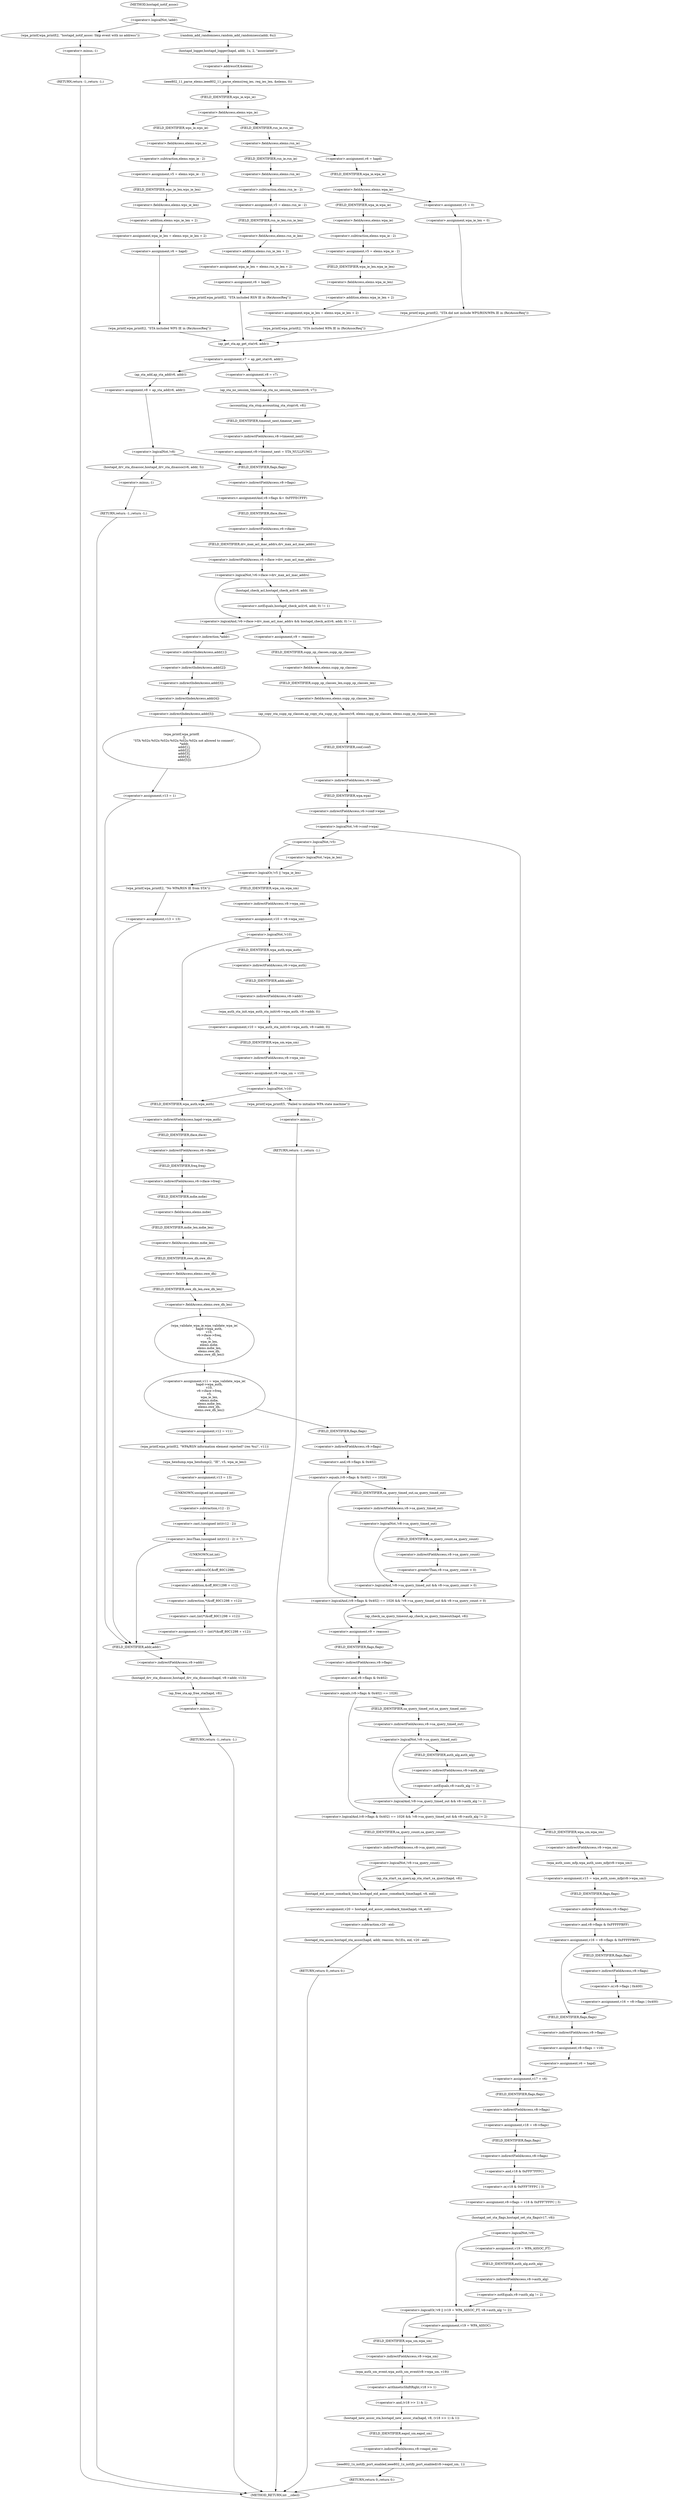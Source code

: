 digraph hostapd_notif_assoc {  
"1000145" [label = "(<operator>.logicalNot,!addr)" ]
"1000148" [label = "(wpa_printf,wpa_printf(2, \"hostapd_notif_assoc: Skip event with no address\"))" ]
"1000151" [label = "(RETURN,return -1;,return -1;)" ]
"1000152" [label = "(<operator>.minus,-1)" ]
"1000154" [label = "(random_add_randomness,random_add_randomness(addr, 6u))" ]
"1000157" [label = "(hostapd_logger,hostapd_logger(hapd, addr, 1u, 2, \"associated\"))" ]
"1000163" [label = "(ieee802_11_parse_elems,ieee802_11_parse_elems(req_ies, req_ies_len, &elems, 0))" ]
"1000166" [label = "(<operator>.addressOf,&elems)" ]
"1000170" [label = "(<operator>.fieldAccess,elems.wps_ie)" ]
"1000172" [label = "(FIELD_IDENTIFIER,wps_ie,wps_ie)" ]
"1000174" [label = "(<operator>.assignment,v5 = elems.wps_ie - 2)" ]
"1000176" [label = "(<operator>.subtraction,elems.wps_ie - 2)" ]
"1000177" [label = "(<operator>.fieldAccess,elems.wps_ie)" ]
"1000179" [label = "(FIELD_IDENTIFIER,wps_ie,wps_ie)" ]
"1000181" [label = "(<operator>.assignment,wpa_ie_len = elems.wps_ie_len + 2)" ]
"1000183" [label = "(<operator>.addition,elems.wps_ie_len + 2)" ]
"1000184" [label = "(<operator>.fieldAccess,elems.wps_ie_len)" ]
"1000186" [label = "(FIELD_IDENTIFIER,wps_ie_len,wps_ie_len)" ]
"1000188" [label = "(<operator>.assignment,v6 = hapd)" ]
"1000191" [label = "(wpa_printf,wpa_printf(2, \"STA included WPS IE in (Re)AssocReq\"))" ]
"1000196" [label = "(<operator>.fieldAccess,elems.rsn_ie)" ]
"1000198" [label = "(FIELD_IDENTIFIER,rsn_ie,rsn_ie)" ]
"1000200" [label = "(<operator>.assignment,v5 = elems.rsn_ie - 2)" ]
"1000202" [label = "(<operator>.subtraction,elems.rsn_ie - 2)" ]
"1000203" [label = "(<operator>.fieldAccess,elems.rsn_ie)" ]
"1000205" [label = "(FIELD_IDENTIFIER,rsn_ie,rsn_ie)" ]
"1000207" [label = "(<operator>.assignment,wpa_ie_len = elems.rsn_ie_len + 2)" ]
"1000209" [label = "(<operator>.addition,elems.rsn_ie_len + 2)" ]
"1000210" [label = "(<operator>.fieldAccess,elems.rsn_ie_len)" ]
"1000212" [label = "(FIELD_IDENTIFIER,rsn_ie_len,rsn_ie_len)" ]
"1000214" [label = "(<operator>.assignment,v6 = hapd)" ]
"1000217" [label = "(wpa_printf,wpa_printf(2, \"STA included RSN IE in (Re)AssocReq\"))" ]
"1000222" [label = "(<operator>.assignment,v6 = hapd)" ]
"1000226" [label = "(<operator>.fieldAccess,elems.wpa_ie)" ]
"1000228" [label = "(FIELD_IDENTIFIER,wpa_ie,wpa_ie)" ]
"1000230" [label = "(<operator>.assignment,v5 = elems.wpa_ie - 2)" ]
"1000232" [label = "(<operator>.subtraction,elems.wpa_ie - 2)" ]
"1000233" [label = "(<operator>.fieldAccess,elems.wpa_ie)" ]
"1000235" [label = "(FIELD_IDENTIFIER,wpa_ie,wpa_ie)" ]
"1000237" [label = "(<operator>.assignment,wpa_ie_len = elems.wpa_ie_len + 2)" ]
"1000239" [label = "(<operator>.addition,elems.wpa_ie_len + 2)" ]
"1000240" [label = "(<operator>.fieldAccess,elems.wpa_ie_len)" ]
"1000242" [label = "(FIELD_IDENTIFIER,wpa_ie_len,wpa_ie_len)" ]
"1000244" [label = "(wpa_printf,wpa_printf(2, \"STA included WPA IE in (Re)AssocReq\"))" ]
"1000249" [label = "(<operator>.assignment,v5 = 0)" ]
"1000252" [label = "(<operator>.assignment,wpa_ie_len = 0)" ]
"1000255" [label = "(wpa_printf,wpa_printf(2, \"STA did not include WPS/RSN/WPA IE in (Re)AssocReq\"))" ]
"1000258" [label = "(<operator>.assignment,v7 = ap_get_sta(v6, addr))" ]
"1000260" [label = "(ap_get_sta,ap_get_sta(v6, addr))" ]
"1000266" [label = "(<operator>.assignment,v8 = v7)" ]
"1000269" [label = "(ap_sta_no_session_timeout,ap_sta_no_session_timeout(v6, v7))" ]
"1000272" [label = "(accounting_sta_stop,accounting_sta_stop(v6, v8))" ]
"1000275" [label = "(<operator>.assignment,v8->timeout_next = STA_NULLFUNC)" ]
"1000276" [label = "(<operator>.indirectFieldAccess,v8->timeout_next)" ]
"1000278" [label = "(FIELD_IDENTIFIER,timeout_next,timeout_next)" ]
"1000282" [label = "(<operator>.assignment,v8 = ap_sta_add(v6, addr))" ]
"1000284" [label = "(ap_sta_add,ap_sta_add(v6, addr))" ]
"1000288" [label = "(<operator>.logicalNot,!v8)" ]
"1000291" [label = "(hostapd_drv_sta_disassoc,hostapd_drv_sta_disassoc(v6, addr, 5))" ]
"1000295" [label = "(RETURN,return -1;,return -1;)" ]
"1000296" [label = "(<operator>.minus,-1)" ]
"1000298" [label = "(<operators>.assignmentAnd,v8->flags &= 0xFFFECFFF)" ]
"1000299" [label = "(<operator>.indirectFieldAccess,v8->flags)" ]
"1000301" [label = "(FIELD_IDENTIFIER,flags,flags)" ]
"1000304" [label = "(<operator>.logicalAnd,!v6->iface->drv_max_acl_mac_addrs && hostapd_check_acl(v6, addr, 0) != 1)" ]
"1000305" [label = "(<operator>.logicalNot,!v6->iface->drv_max_acl_mac_addrs)" ]
"1000306" [label = "(<operator>.indirectFieldAccess,v6->iface->drv_max_acl_mac_addrs)" ]
"1000307" [label = "(<operator>.indirectFieldAccess,v6->iface)" ]
"1000309" [label = "(FIELD_IDENTIFIER,iface,iface)" ]
"1000310" [label = "(FIELD_IDENTIFIER,drv_max_acl_mac_addrs,drv_max_acl_mac_addrs)" ]
"1000311" [label = "(<operator>.notEquals,hostapd_check_acl(v6, addr, 0) != 1)" ]
"1000312" [label = "(hostapd_check_acl,hostapd_check_acl(v6, addr, 0))" ]
"1000318" [label = "(wpa_printf,wpa_printf(\n      3,\n      \"STA %02x:%02x:%02x:%02x:%02x:%02x not allowed to connect\",\n      *addr,\n      addr[1],\n      addr[2],\n      addr[3],\n      addr[4],\n      addr[5]))" ]
"1000321" [label = "(<operator>.indirection,*addr)" ]
"1000323" [label = "(<operator>.indirectIndexAccess,addr[1])" ]
"1000326" [label = "(<operator>.indirectIndexAccess,addr[2])" ]
"1000329" [label = "(<operator>.indirectIndexAccess,addr[3])" ]
"1000332" [label = "(<operator>.indirectIndexAccess,addr[4])" ]
"1000335" [label = "(<operator>.indirectIndexAccess,addr[5])" ]
"1000338" [label = "(<operator>.assignment,v13 = 1)" ]
"1000342" [label = "(<operator>.assignment,v9 = reassoc)" ]
"1000345" [label = "(ap_copy_sta_supp_op_classes,ap_copy_sta_supp_op_classes(v8, elems.supp_op_classes, elems.supp_op_classes_len))" ]
"1000347" [label = "(<operator>.fieldAccess,elems.supp_op_classes)" ]
"1000349" [label = "(FIELD_IDENTIFIER,supp_op_classes,supp_op_classes)" ]
"1000350" [label = "(<operator>.fieldAccess,elems.supp_op_classes_len)" ]
"1000352" [label = "(FIELD_IDENTIFIER,supp_op_classes_len,supp_op_classes_len)" ]
"1000354" [label = "(<operator>.logicalNot,!v6->conf->wpa)" ]
"1000355" [label = "(<operator>.indirectFieldAccess,v6->conf->wpa)" ]
"1000356" [label = "(<operator>.indirectFieldAccess,v6->conf)" ]
"1000358" [label = "(FIELD_IDENTIFIER,conf,conf)" ]
"1000359" [label = "(FIELD_IDENTIFIER,wpa,wpa)" ]
"1000362" [label = "(<operator>.logicalOr,!v5 || !wpa_ie_len)" ]
"1000363" [label = "(<operator>.logicalNot,!v5)" ]
"1000365" [label = "(<operator>.logicalNot,!wpa_ie_len)" ]
"1000368" [label = "(wpa_printf,wpa_printf(2, \"No WPA/RSN IE from STA\"))" ]
"1000371" [label = "(<operator>.assignment,v13 = 13)" ]
"1000375" [label = "(hostapd_drv_sta_disassoc,hostapd_drv_sta_disassoc(hapd, v8->addr, v13))" ]
"1000377" [label = "(<operator>.indirectFieldAccess,v8->addr)" ]
"1000379" [label = "(FIELD_IDENTIFIER,addr,addr)" ]
"1000381" [label = "(ap_free_sta,ap_free_sta(hapd, v8))" ]
"1000384" [label = "(RETURN,return -1;,return -1;)" ]
"1000385" [label = "(<operator>.minus,-1)" ]
"1000387" [label = "(<operator>.assignment,v10 = v8->wpa_sm)" ]
"1000389" [label = "(<operator>.indirectFieldAccess,v8->wpa_sm)" ]
"1000391" [label = "(FIELD_IDENTIFIER,wpa_sm,wpa_sm)" ]
"1000393" [label = "(<operator>.logicalNot,!v10)" ]
"1000396" [label = "(<operator>.assignment,v10 = wpa_auth_sta_init(v6->wpa_auth, v8->addr, 0))" ]
"1000398" [label = "(wpa_auth_sta_init,wpa_auth_sta_init(v6->wpa_auth, v8->addr, 0))" ]
"1000399" [label = "(<operator>.indirectFieldAccess,v6->wpa_auth)" ]
"1000401" [label = "(FIELD_IDENTIFIER,wpa_auth,wpa_auth)" ]
"1000402" [label = "(<operator>.indirectFieldAccess,v8->addr)" ]
"1000404" [label = "(FIELD_IDENTIFIER,addr,addr)" ]
"1000406" [label = "(<operator>.assignment,v8->wpa_sm = v10)" ]
"1000407" [label = "(<operator>.indirectFieldAccess,v8->wpa_sm)" ]
"1000409" [label = "(FIELD_IDENTIFIER,wpa_sm,wpa_sm)" ]
"1000412" [label = "(<operator>.logicalNot,!v10)" ]
"1000415" [label = "(wpa_printf,wpa_printf(5, \"Failed to initialize WPA state machine\"))" ]
"1000418" [label = "(RETURN,return -1;,return -1;)" ]
"1000419" [label = "(<operator>.minus,-1)" ]
"1000421" [label = "(<operator>.assignment,v11 = wpa_validate_wpa_ie(\n          hapd->wpa_auth,\n          v10,\n          v6->iface->freq,\n          v5,\n          wpa_ie_len,\n          elems.mdie,\n          elems.mdie_len,\n          elems.owe_dh,\n          elems.owe_dh_len))" ]
"1000423" [label = "(wpa_validate_wpa_ie,wpa_validate_wpa_ie(\n          hapd->wpa_auth,\n          v10,\n          v6->iface->freq,\n          v5,\n          wpa_ie_len,\n          elems.mdie,\n          elems.mdie_len,\n          elems.owe_dh,\n          elems.owe_dh_len))" ]
"1000424" [label = "(<operator>.indirectFieldAccess,hapd->wpa_auth)" ]
"1000426" [label = "(FIELD_IDENTIFIER,wpa_auth,wpa_auth)" ]
"1000428" [label = "(<operator>.indirectFieldAccess,v6->iface->freq)" ]
"1000429" [label = "(<operator>.indirectFieldAccess,v6->iface)" ]
"1000431" [label = "(FIELD_IDENTIFIER,iface,iface)" ]
"1000432" [label = "(FIELD_IDENTIFIER,freq,freq)" ]
"1000435" [label = "(<operator>.fieldAccess,elems.mdie)" ]
"1000437" [label = "(FIELD_IDENTIFIER,mdie,mdie)" ]
"1000438" [label = "(<operator>.fieldAccess,elems.mdie_len)" ]
"1000440" [label = "(FIELD_IDENTIFIER,mdie_len,mdie_len)" ]
"1000441" [label = "(<operator>.fieldAccess,elems.owe_dh)" ]
"1000443" [label = "(FIELD_IDENTIFIER,owe_dh,owe_dh)" ]
"1000444" [label = "(<operator>.fieldAccess,elems.owe_dh_len)" ]
"1000446" [label = "(FIELD_IDENTIFIER,owe_dh_len,owe_dh_len)" ]
"1000450" [label = "(<operator>.assignment,v12 = v11)" ]
"1000453" [label = "(wpa_printf,wpa_printf(2, \"WPA/RSN information element rejected? (res %u)\", v11))" ]
"1000457" [label = "(wpa_hexdump,wpa_hexdump(2, \"IE\", v5, wpa_ie_len))" ]
"1000462" [label = "(<operator>.assignment,v13 = 13)" ]
"1000466" [label = "(<operator>.lessThan,(unsigned int)(v12 - 2) < 7)" ]
"1000467" [label = "(<operator>.cast,(unsigned int)(v12 - 2))" ]
"1000468" [label = "(UNKNOWN,unsigned int,unsigned int)" ]
"1000469" [label = "(<operator>.subtraction,v12 - 2)" ]
"1000473" [label = "(<operator>.assignment,v13 = (int)*(&off_80C1298 + v12))" ]
"1000475" [label = "(<operator>.cast,(int)*(&off_80C1298 + v12))" ]
"1000476" [label = "(UNKNOWN,int,int)" ]
"1000477" [label = "(<operator>.indirection,*(&off_80C1298 + v12))" ]
"1000478" [label = "(<operator>.addition,&off_80C1298 + v12)" ]
"1000479" [label = "(<operator>.addressOf,&off_80C1298)" ]
"1000484" [label = "(<operator>.logicalAnd,(v8->flags & 0x402) == 1026 && !v8->sa_query_timed_out && v8->sa_query_count > 0)" ]
"1000485" [label = "(<operator>.equals,(v8->flags & 0x402) == 1026)" ]
"1000486" [label = "(<operator>.and,v8->flags & 0x402)" ]
"1000487" [label = "(<operator>.indirectFieldAccess,v8->flags)" ]
"1000489" [label = "(FIELD_IDENTIFIER,flags,flags)" ]
"1000492" [label = "(<operator>.logicalAnd,!v8->sa_query_timed_out && v8->sa_query_count > 0)" ]
"1000493" [label = "(<operator>.logicalNot,!v8->sa_query_timed_out)" ]
"1000494" [label = "(<operator>.indirectFieldAccess,v8->sa_query_timed_out)" ]
"1000496" [label = "(FIELD_IDENTIFIER,sa_query_timed_out,sa_query_timed_out)" ]
"1000497" [label = "(<operator>.greaterThan,v8->sa_query_count > 0)" ]
"1000498" [label = "(<operator>.indirectFieldAccess,v8->sa_query_count)" ]
"1000500" [label = "(FIELD_IDENTIFIER,sa_query_count,sa_query_count)" ]
"1000502" [label = "(ap_check_sa_query_timeout,ap_check_sa_query_timeout(hapd, v8))" ]
"1000505" [label = "(<operator>.assignment,v9 = reassoc)" ]
"1000509" [label = "(<operator>.logicalAnd,(v8->flags & 0x402) == 1026 && !v8->sa_query_timed_out && v8->auth_alg != 2)" ]
"1000510" [label = "(<operator>.equals,(v8->flags & 0x402) == 1026)" ]
"1000511" [label = "(<operator>.and,v8->flags & 0x402)" ]
"1000512" [label = "(<operator>.indirectFieldAccess,v8->flags)" ]
"1000514" [label = "(FIELD_IDENTIFIER,flags,flags)" ]
"1000517" [label = "(<operator>.logicalAnd,!v8->sa_query_timed_out && v8->auth_alg != 2)" ]
"1000518" [label = "(<operator>.logicalNot,!v8->sa_query_timed_out)" ]
"1000519" [label = "(<operator>.indirectFieldAccess,v8->sa_query_timed_out)" ]
"1000521" [label = "(FIELD_IDENTIFIER,sa_query_timed_out,sa_query_timed_out)" ]
"1000522" [label = "(<operator>.notEquals,v8->auth_alg != 2)" ]
"1000523" [label = "(<operator>.indirectFieldAccess,v8->auth_alg)" ]
"1000525" [label = "(FIELD_IDENTIFIER,auth_alg,auth_alg)" ]
"1000529" [label = "(<operator>.logicalNot,!v8->sa_query_count)" ]
"1000530" [label = "(<operator>.indirectFieldAccess,v8->sa_query_count)" ]
"1000532" [label = "(FIELD_IDENTIFIER,sa_query_count,sa_query_count)" ]
"1000533" [label = "(ap_sta_start_sa_query,ap_sta_start_sa_query(hapd, v8))" ]
"1000536" [label = "(<operator>.assignment,v20 = hostapd_eid_assoc_comeback_time(hapd, v8, eid))" ]
"1000538" [label = "(hostapd_eid_assoc_comeback_time,hostapd_eid_assoc_comeback_time(hapd, v8, eid))" ]
"1000542" [label = "(hostapd_sta_assoc,hostapd_sta_assoc(hapd, addr, reassoc, 0x1Eu, eid, v20 - eid))" ]
"1000548" [label = "(<operator>.subtraction,v20 - eid)" ]
"1000551" [label = "(RETURN,return 0;,return 0;)" ]
"1000553" [label = "(<operator>.assignment,v15 = wpa_auth_uses_mfp(v8->wpa_sm))" ]
"1000555" [label = "(wpa_auth_uses_mfp,wpa_auth_uses_mfp(v8->wpa_sm))" ]
"1000556" [label = "(<operator>.indirectFieldAccess,v8->wpa_sm)" ]
"1000558" [label = "(FIELD_IDENTIFIER,wpa_sm,wpa_sm)" ]
"1000559" [label = "(<operator>.assignment,v16 = v8->flags & 0xFFFFFBFF)" ]
"1000561" [label = "(<operator>.and,v8->flags & 0xFFFFFBFF)" ]
"1000562" [label = "(<operator>.indirectFieldAccess,v8->flags)" ]
"1000564" [label = "(FIELD_IDENTIFIER,flags,flags)" ]
"1000568" [label = "(<operator>.assignment,v16 = v8->flags | 0x400)" ]
"1000570" [label = "(<operator>.or,v8->flags | 0x400)" ]
"1000571" [label = "(<operator>.indirectFieldAccess,v8->flags)" ]
"1000573" [label = "(FIELD_IDENTIFIER,flags,flags)" ]
"1000575" [label = "(<operator>.assignment,v8->flags = v16)" ]
"1000576" [label = "(<operator>.indirectFieldAccess,v8->flags)" ]
"1000578" [label = "(FIELD_IDENTIFIER,flags,flags)" ]
"1000580" [label = "(<operator>.assignment,v6 = hapd)" ]
"1000584" [label = "(<operator>.assignment,v17 = v6)" ]
"1000587" [label = "(<operator>.assignment,v18 = v8->flags)" ]
"1000589" [label = "(<operator>.indirectFieldAccess,v8->flags)" ]
"1000591" [label = "(FIELD_IDENTIFIER,flags,flags)" ]
"1000592" [label = "(<operator>.assignment,v8->flags = v18 & 0xFFF7FFFC | 3)" ]
"1000593" [label = "(<operator>.indirectFieldAccess,v8->flags)" ]
"1000595" [label = "(FIELD_IDENTIFIER,flags,flags)" ]
"1000596" [label = "(<operator>.or,v18 & 0xFFF7FFFC | 3)" ]
"1000597" [label = "(<operator>.and,v18 & 0xFFF7FFFC)" ]
"1000601" [label = "(hostapd_set_sta_flags,hostapd_set_sta_flags(v17, v8))" ]
"1000605" [label = "(<operator>.logicalOr,!v9 || (v19 = WPA_ASSOC_FT, v8->auth_alg != 2))" ]
"1000606" [label = "(<operator>.logicalNot,!v9)" ]
"1000609" [label = "(<operator>.assignment,v19 = WPA_ASSOC_FT)" ]
"1000612" [label = "(<operator>.notEquals,v8->auth_alg != 2)" ]
"1000613" [label = "(<operator>.indirectFieldAccess,v8->auth_alg)" ]
"1000615" [label = "(FIELD_IDENTIFIER,auth_alg,auth_alg)" ]
"1000617" [label = "(<operator>.assignment,v19 = WPA_ASSOC)" ]
"1000620" [label = "(wpa_auth_sm_event,wpa_auth_sm_event(v8->wpa_sm, v19))" ]
"1000621" [label = "(<operator>.indirectFieldAccess,v8->wpa_sm)" ]
"1000623" [label = "(FIELD_IDENTIFIER,wpa_sm,wpa_sm)" ]
"1000625" [label = "(hostapd_new_assoc_sta,hostapd_new_assoc_sta(hapd, v8, (v18 >> 1) & 1))" ]
"1000628" [label = "(<operator>.and,(v18 >> 1) & 1)" ]
"1000629" [label = "(<operator>.arithmeticShiftRight,v18 >> 1)" ]
"1000633" [label = "(ieee802_1x_notify_port_enabled,ieee802_1x_notify_port_enabled(v8->eapol_sm, 1))" ]
"1000634" [label = "(<operator>.indirectFieldAccess,v8->eapol_sm)" ]
"1000636" [label = "(FIELD_IDENTIFIER,eapol_sm,eapol_sm)" ]
"1000638" [label = "(RETURN,return 0;,return 0;)" ]
"1000119" [label = "(METHOD,hostapd_notif_assoc)" ]
"1000640" [label = "(METHOD_RETURN,int __cdecl)" ]
  "1000145" -> "1000148" 
  "1000145" -> "1000154" 
  "1000148" -> "1000152" 
  "1000151" -> "1000640" 
  "1000152" -> "1000151" 
  "1000154" -> "1000157" 
  "1000157" -> "1000166" 
  "1000163" -> "1000172" 
  "1000166" -> "1000163" 
  "1000170" -> "1000179" 
  "1000170" -> "1000198" 
  "1000172" -> "1000170" 
  "1000174" -> "1000186" 
  "1000176" -> "1000174" 
  "1000177" -> "1000176" 
  "1000179" -> "1000177" 
  "1000181" -> "1000188" 
  "1000183" -> "1000181" 
  "1000184" -> "1000183" 
  "1000186" -> "1000184" 
  "1000188" -> "1000191" 
  "1000191" -> "1000260" 
  "1000196" -> "1000205" 
  "1000196" -> "1000222" 
  "1000198" -> "1000196" 
  "1000200" -> "1000212" 
  "1000202" -> "1000200" 
  "1000203" -> "1000202" 
  "1000205" -> "1000203" 
  "1000207" -> "1000214" 
  "1000209" -> "1000207" 
  "1000210" -> "1000209" 
  "1000212" -> "1000210" 
  "1000214" -> "1000217" 
  "1000217" -> "1000260" 
  "1000222" -> "1000228" 
  "1000226" -> "1000235" 
  "1000226" -> "1000249" 
  "1000228" -> "1000226" 
  "1000230" -> "1000242" 
  "1000232" -> "1000230" 
  "1000233" -> "1000232" 
  "1000235" -> "1000233" 
  "1000237" -> "1000244" 
  "1000239" -> "1000237" 
  "1000240" -> "1000239" 
  "1000242" -> "1000240" 
  "1000244" -> "1000260" 
  "1000249" -> "1000252" 
  "1000252" -> "1000255" 
  "1000255" -> "1000260" 
  "1000258" -> "1000266" 
  "1000258" -> "1000284" 
  "1000260" -> "1000258" 
  "1000266" -> "1000269" 
  "1000269" -> "1000272" 
  "1000272" -> "1000278" 
  "1000275" -> "1000301" 
  "1000276" -> "1000275" 
  "1000278" -> "1000276" 
  "1000282" -> "1000288" 
  "1000284" -> "1000282" 
  "1000288" -> "1000291" 
  "1000288" -> "1000301" 
  "1000291" -> "1000296" 
  "1000295" -> "1000640" 
  "1000296" -> "1000295" 
  "1000298" -> "1000309" 
  "1000299" -> "1000298" 
  "1000301" -> "1000299" 
  "1000304" -> "1000321" 
  "1000304" -> "1000342" 
  "1000305" -> "1000304" 
  "1000305" -> "1000312" 
  "1000306" -> "1000305" 
  "1000307" -> "1000310" 
  "1000309" -> "1000307" 
  "1000310" -> "1000306" 
  "1000311" -> "1000304" 
  "1000312" -> "1000311" 
  "1000318" -> "1000338" 
  "1000321" -> "1000323" 
  "1000323" -> "1000326" 
  "1000326" -> "1000329" 
  "1000329" -> "1000332" 
  "1000332" -> "1000335" 
  "1000335" -> "1000318" 
  "1000338" -> "1000379" 
  "1000342" -> "1000349" 
  "1000345" -> "1000358" 
  "1000347" -> "1000352" 
  "1000349" -> "1000347" 
  "1000350" -> "1000345" 
  "1000352" -> "1000350" 
  "1000354" -> "1000584" 
  "1000354" -> "1000363" 
  "1000355" -> "1000354" 
  "1000356" -> "1000359" 
  "1000358" -> "1000356" 
  "1000359" -> "1000355" 
  "1000362" -> "1000368" 
  "1000362" -> "1000391" 
  "1000363" -> "1000362" 
  "1000363" -> "1000365" 
  "1000365" -> "1000362" 
  "1000368" -> "1000371" 
  "1000371" -> "1000379" 
  "1000375" -> "1000381" 
  "1000377" -> "1000375" 
  "1000379" -> "1000377" 
  "1000381" -> "1000385" 
  "1000384" -> "1000640" 
  "1000385" -> "1000384" 
  "1000387" -> "1000393" 
  "1000389" -> "1000387" 
  "1000391" -> "1000389" 
  "1000393" -> "1000401" 
  "1000393" -> "1000426" 
  "1000396" -> "1000409" 
  "1000398" -> "1000396" 
  "1000399" -> "1000404" 
  "1000401" -> "1000399" 
  "1000402" -> "1000398" 
  "1000404" -> "1000402" 
  "1000406" -> "1000412" 
  "1000407" -> "1000406" 
  "1000409" -> "1000407" 
  "1000412" -> "1000415" 
  "1000412" -> "1000426" 
  "1000415" -> "1000419" 
  "1000418" -> "1000640" 
  "1000419" -> "1000418" 
  "1000421" -> "1000450" 
  "1000421" -> "1000489" 
  "1000423" -> "1000421" 
  "1000424" -> "1000431" 
  "1000426" -> "1000424" 
  "1000428" -> "1000437" 
  "1000429" -> "1000432" 
  "1000431" -> "1000429" 
  "1000432" -> "1000428" 
  "1000435" -> "1000440" 
  "1000437" -> "1000435" 
  "1000438" -> "1000443" 
  "1000440" -> "1000438" 
  "1000441" -> "1000446" 
  "1000443" -> "1000441" 
  "1000444" -> "1000423" 
  "1000446" -> "1000444" 
  "1000450" -> "1000453" 
  "1000453" -> "1000457" 
  "1000457" -> "1000462" 
  "1000462" -> "1000468" 
  "1000466" -> "1000476" 
  "1000466" -> "1000379" 
  "1000467" -> "1000466" 
  "1000468" -> "1000469" 
  "1000469" -> "1000467" 
  "1000473" -> "1000379" 
  "1000475" -> "1000473" 
  "1000476" -> "1000479" 
  "1000477" -> "1000475" 
  "1000478" -> "1000477" 
  "1000479" -> "1000478" 
  "1000484" -> "1000502" 
  "1000484" -> "1000505" 
  "1000485" -> "1000484" 
  "1000485" -> "1000496" 
  "1000486" -> "1000485" 
  "1000487" -> "1000486" 
  "1000489" -> "1000487" 
  "1000492" -> "1000484" 
  "1000493" -> "1000492" 
  "1000493" -> "1000500" 
  "1000494" -> "1000493" 
  "1000496" -> "1000494" 
  "1000497" -> "1000492" 
  "1000498" -> "1000497" 
  "1000500" -> "1000498" 
  "1000502" -> "1000505" 
  "1000505" -> "1000514" 
  "1000509" -> "1000532" 
  "1000509" -> "1000558" 
  "1000510" -> "1000509" 
  "1000510" -> "1000521" 
  "1000511" -> "1000510" 
  "1000512" -> "1000511" 
  "1000514" -> "1000512" 
  "1000517" -> "1000509" 
  "1000518" -> "1000517" 
  "1000518" -> "1000525" 
  "1000519" -> "1000518" 
  "1000521" -> "1000519" 
  "1000522" -> "1000517" 
  "1000523" -> "1000522" 
  "1000525" -> "1000523" 
  "1000529" -> "1000533" 
  "1000529" -> "1000538" 
  "1000530" -> "1000529" 
  "1000532" -> "1000530" 
  "1000533" -> "1000538" 
  "1000536" -> "1000548" 
  "1000538" -> "1000536" 
  "1000542" -> "1000551" 
  "1000548" -> "1000542" 
  "1000551" -> "1000640" 
  "1000553" -> "1000564" 
  "1000555" -> "1000553" 
  "1000556" -> "1000555" 
  "1000558" -> "1000556" 
  "1000559" -> "1000573" 
  "1000559" -> "1000578" 
  "1000561" -> "1000559" 
  "1000562" -> "1000561" 
  "1000564" -> "1000562" 
  "1000568" -> "1000578" 
  "1000570" -> "1000568" 
  "1000571" -> "1000570" 
  "1000573" -> "1000571" 
  "1000575" -> "1000580" 
  "1000576" -> "1000575" 
  "1000578" -> "1000576" 
  "1000580" -> "1000584" 
  "1000584" -> "1000591" 
  "1000587" -> "1000595" 
  "1000589" -> "1000587" 
  "1000591" -> "1000589" 
  "1000592" -> "1000601" 
  "1000593" -> "1000597" 
  "1000595" -> "1000593" 
  "1000596" -> "1000592" 
  "1000597" -> "1000596" 
  "1000601" -> "1000606" 
  "1000605" -> "1000617" 
  "1000605" -> "1000623" 
  "1000606" -> "1000605" 
  "1000606" -> "1000609" 
  "1000609" -> "1000615" 
  "1000612" -> "1000605" 
  "1000613" -> "1000612" 
  "1000615" -> "1000613" 
  "1000617" -> "1000623" 
  "1000620" -> "1000629" 
  "1000621" -> "1000620" 
  "1000623" -> "1000621" 
  "1000625" -> "1000636" 
  "1000628" -> "1000625" 
  "1000629" -> "1000628" 
  "1000633" -> "1000638" 
  "1000634" -> "1000633" 
  "1000636" -> "1000634" 
  "1000638" -> "1000640" 
  "1000119" -> "1000145" 
}
